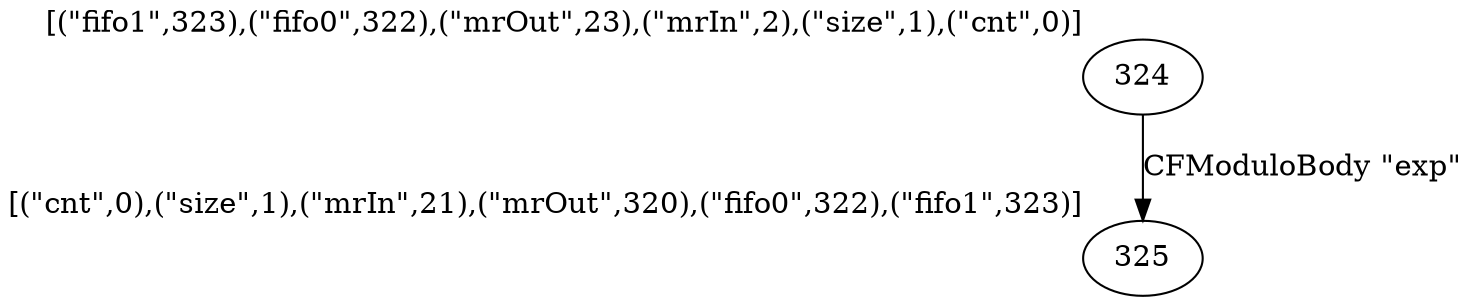 digraph G {
u324[xlabel="[(\"fifo1\",323),(\"fifo0\",322),(\"mrOut\",23),(\"mrIn\",2),(\"size\",1),(\"cnt\",0)]",label="324"];
u325[xlabel="[(\"cnt\",0),(\"size\",1),(\"mrIn\",21),(\"mrOut\",320),(\"fifo0\",322),(\"fifo1\",323)]",label="325"];
u324 -> u325[label="CFModuloBody \"exp\""];

}
